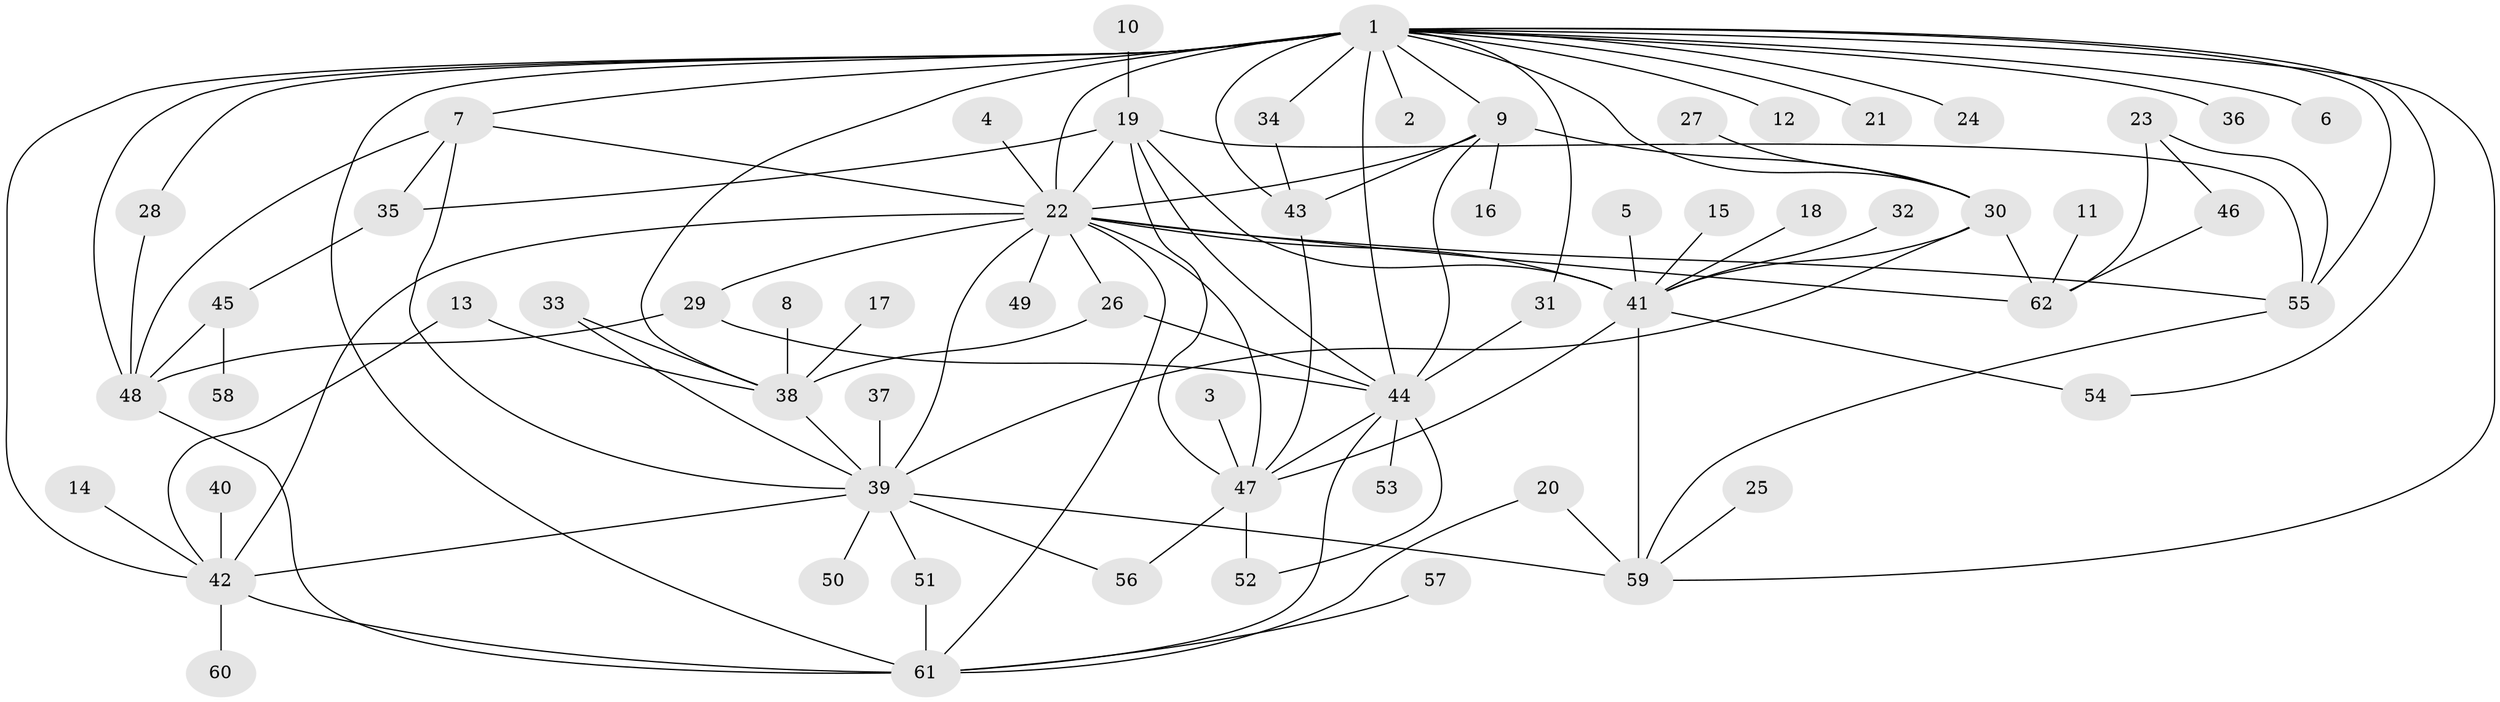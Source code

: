 // original degree distribution, {13: 0.02459016393442623, 15: 0.00819672131147541, 17: 0.00819672131147541, 7: 0.01639344262295082, 3: 0.14754098360655737, 1: 0.4180327868852459, 9: 0.01639344262295082, 5: 0.06557377049180328, 8: 0.00819672131147541, 2: 0.20491803278688525, 6: 0.040983606557377046, 4: 0.040983606557377046}
// Generated by graph-tools (version 1.1) at 2025/26/03/09/25 03:26:03]
// undirected, 62 vertices, 107 edges
graph export_dot {
graph [start="1"]
  node [color=gray90,style=filled];
  1;
  2;
  3;
  4;
  5;
  6;
  7;
  8;
  9;
  10;
  11;
  12;
  13;
  14;
  15;
  16;
  17;
  18;
  19;
  20;
  21;
  22;
  23;
  24;
  25;
  26;
  27;
  28;
  29;
  30;
  31;
  32;
  33;
  34;
  35;
  36;
  37;
  38;
  39;
  40;
  41;
  42;
  43;
  44;
  45;
  46;
  47;
  48;
  49;
  50;
  51;
  52;
  53;
  54;
  55;
  56;
  57;
  58;
  59;
  60;
  61;
  62;
  1 -- 2 [weight=1.0];
  1 -- 6 [weight=1.0];
  1 -- 7 [weight=2.0];
  1 -- 9 [weight=1.0];
  1 -- 12 [weight=1.0];
  1 -- 21 [weight=1.0];
  1 -- 22 [weight=1.0];
  1 -- 24 [weight=1.0];
  1 -- 28 [weight=1.0];
  1 -- 30 [weight=1.0];
  1 -- 31 [weight=1.0];
  1 -- 34 [weight=1.0];
  1 -- 36 [weight=1.0];
  1 -- 38 [weight=1.0];
  1 -- 42 [weight=1.0];
  1 -- 43 [weight=1.0];
  1 -- 44 [weight=1.0];
  1 -- 48 [weight=1.0];
  1 -- 54 [weight=1.0];
  1 -- 55 [weight=1.0];
  1 -- 59 [weight=1.0];
  1 -- 61 [weight=2.0];
  3 -- 47 [weight=1.0];
  4 -- 22 [weight=1.0];
  5 -- 41 [weight=1.0];
  7 -- 22 [weight=1.0];
  7 -- 35 [weight=1.0];
  7 -- 39 [weight=1.0];
  7 -- 48 [weight=2.0];
  8 -- 38 [weight=1.0];
  9 -- 16 [weight=1.0];
  9 -- 22 [weight=1.0];
  9 -- 30 [weight=1.0];
  9 -- 43 [weight=1.0];
  9 -- 44 [weight=1.0];
  10 -- 19 [weight=1.0];
  11 -- 62 [weight=1.0];
  13 -- 38 [weight=1.0];
  13 -- 42 [weight=1.0];
  14 -- 42 [weight=1.0];
  15 -- 41 [weight=1.0];
  17 -- 38 [weight=1.0];
  18 -- 41 [weight=1.0];
  19 -- 22 [weight=1.0];
  19 -- 35 [weight=1.0];
  19 -- 41 [weight=1.0];
  19 -- 44 [weight=1.0];
  19 -- 47 [weight=1.0];
  19 -- 55 [weight=1.0];
  20 -- 59 [weight=1.0];
  20 -- 61 [weight=1.0];
  22 -- 26 [weight=1.0];
  22 -- 29 [weight=1.0];
  22 -- 39 [weight=1.0];
  22 -- 41 [weight=1.0];
  22 -- 42 [weight=1.0];
  22 -- 47 [weight=1.0];
  22 -- 49 [weight=1.0];
  22 -- 55 [weight=1.0];
  22 -- 61 [weight=1.0];
  22 -- 62 [weight=2.0];
  23 -- 46 [weight=1.0];
  23 -- 55 [weight=1.0];
  23 -- 62 [weight=1.0];
  25 -- 59 [weight=1.0];
  26 -- 38 [weight=1.0];
  26 -- 44 [weight=1.0];
  27 -- 30 [weight=1.0];
  28 -- 48 [weight=1.0];
  29 -- 44 [weight=2.0];
  29 -- 48 [weight=1.0];
  30 -- 39 [weight=1.0];
  30 -- 41 [weight=1.0];
  30 -- 62 [weight=1.0];
  31 -- 44 [weight=1.0];
  32 -- 41 [weight=1.0];
  33 -- 38 [weight=1.0];
  33 -- 39 [weight=1.0];
  34 -- 43 [weight=1.0];
  35 -- 45 [weight=2.0];
  37 -- 39 [weight=1.0];
  38 -- 39 [weight=1.0];
  39 -- 42 [weight=1.0];
  39 -- 50 [weight=1.0];
  39 -- 51 [weight=1.0];
  39 -- 56 [weight=1.0];
  39 -- 59 [weight=1.0];
  40 -- 42 [weight=1.0];
  41 -- 47 [weight=1.0];
  41 -- 54 [weight=1.0];
  41 -- 59 [weight=3.0];
  42 -- 60 [weight=1.0];
  42 -- 61 [weight=1.0];
  43 -- 47 [weight=1.0];
  44 -- 47 [weight=1.0];
  44 -- 52 [weight=1.0];
  44 -- 53 [weight=1.0];
  44 -- 61 [weight=1.0];
  45 -- 48 [weight=2.0];
  45 -- 58 [weight=1.0];
  46 -- 62 [weight=1.0];
  47 -- 52 [weight=1.0];
  47 -- 56 [weight=1.0];
  48 -- 61 [weight=1.0];
  51 -- 61 [weight=1.0];
  55 -- 59 [weight=1.0];
  57 -- 61 [weight=1.0];
}
